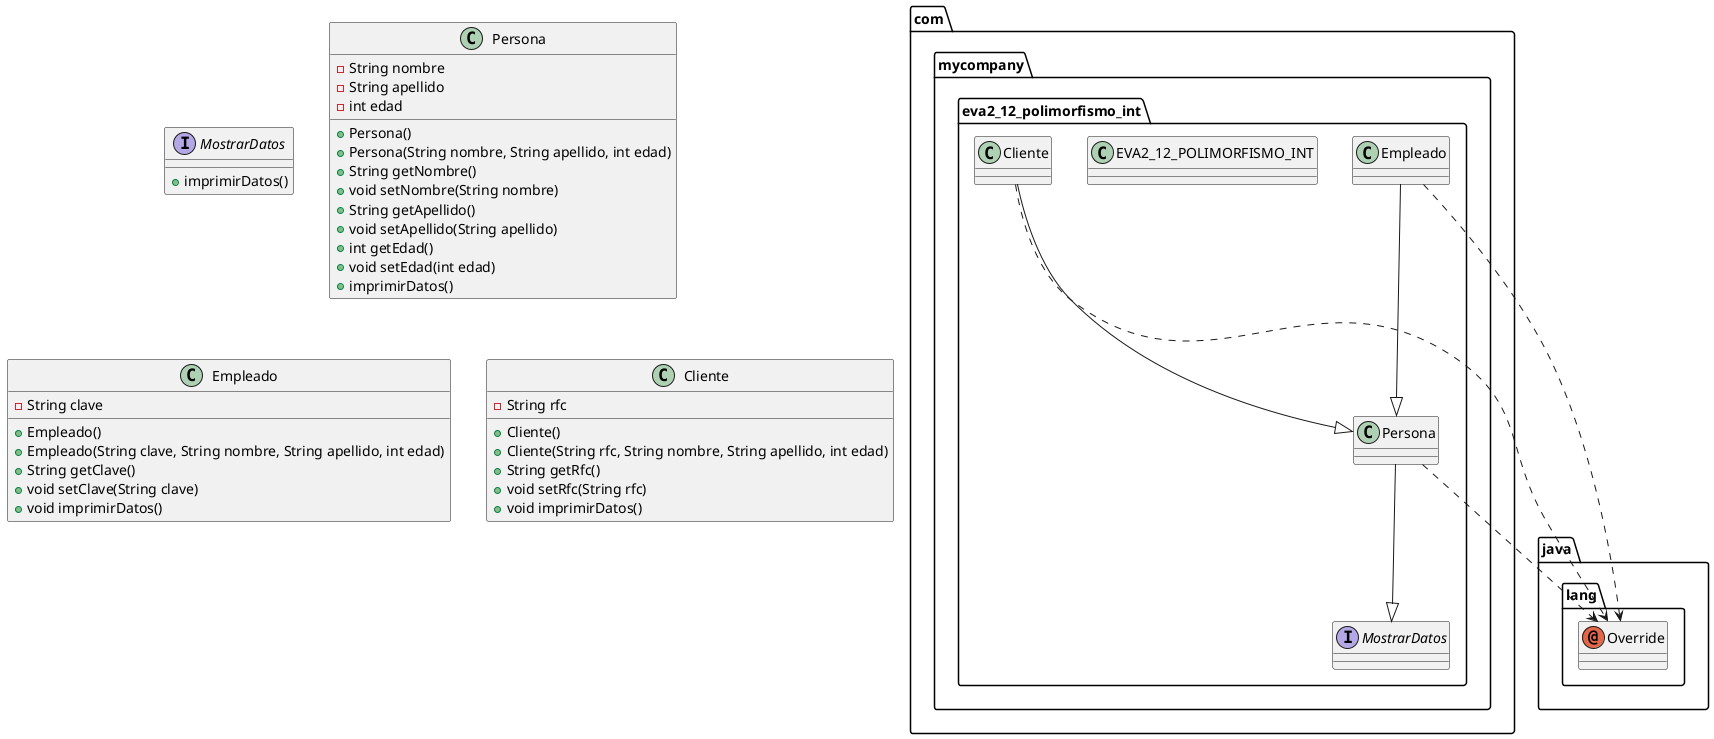 @startuml
annotation java.lang.Override
class com.mycompany.eva2_12_polimorfismo_int.Cliente
class com.mycompany.eva2_12_polimorfismo_int.EVA2_12_POLIMORFISMO_INT
class com.mycompany.eva2_12_polimorfismo_int.Empleado
class com.mycompany.eva2_12_polimorfismo_int.Persona
interface com.mycompany.eva2_12_polimorfismo_int.MostrarDatos
com.mycompany.eva2_12_polimorfismo_int.Cliente ..> java.lang.Override
com.mycompany.eva2_12_polimorfismo_int.Cliente --|> com.mycompany.eva2_12_polimorfismo_int.Persona
com.mycompany.eva2_12_polimorfismo_int.Empleado ..> java.lang.Override
com.mycompany.eva2_12_polimorfismo_int.Empleado --|> com.mycompany.eva2_12_polimorfismo_int.Persona
com.mycompany.eva2_12_polimorfismo_int.Persona ..> java.lang.Override
com.mycompany.eva2_12_polimorfismo_int.Persona --|> com.mycompany.eva2_12_polimorfismo_int.MostrarDatos
interface MostrarDatos {
        + imprimirDatos()
    }

    class Persona {
        - String nombre
        - String apellido
        - int edad
        + Persona()
        + Persona(String nombre, String apellido, int edad)
        + String getNombre()
        + void setNombre(String nombre)
        + String getApellido()
        + void setApellido(String apellido)
        + int getEdad()
        + void setEdad(int edad)
        + imprimirDatos()
    }
class Empleado {
        - String clave
        + Empleado()
        + Empleado(String clave, String nombre, String apellido, int edad)
        + String getClave()
        + void setClave(String clave)
        + void imprimirDatos()
    }
  class Cliente {
        - String rfc
        + Cliente()
        + Cliente(String rfc, String nombre, String apellido, int edad)
        + String getRfc()
        + void setRfc(String rfc)
        + void imprimirDatos()
    }
@enduml